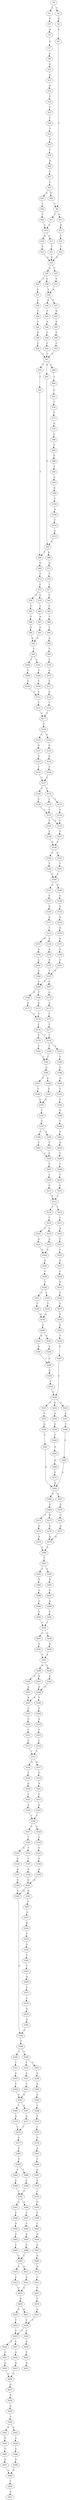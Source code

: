 strict digraph  {
	S0 -> S1 [ label = T ];
	S0 -> S2 [ label = T ];
	S1 -> S3 [ label = T ];
	S2 -> S4 [ label = G ];
	S3 -> S5 [ label = A ];
	S4 -> S6 [ label = G ];
	S5 -> S7 [ label = G ];
	S6 -> S8 [ label = T ];
	S7 -> S9 [ label = C ];
	S8 -> S10 [ label = C ];
	S8 -> S11 [ label = T ];
	S9 -> S12 [ label = G ];
	S10 -> S13 [ label = T ];
	S11 -> S14 [ label = T ];
	S12 -> S15 [ label = G ];
	S13 -> S16 [ label = T ];
	S14 -> S17 [ label = C ];
	S14 -> S18 [ label = G ];
	S15 -> S19 [ label = G ];
	S16 -> S20 [ label = T ];
	S17 -> S21 [ label = T ];
	S18 -> S22 [ label = T ];
	S19 -> S23 [ label = T ];
	S20 -> S24 [ label = G ];
	S21 -> S24 [ label = G ];
	S22 -> S24 [ label = G ];
	S23 -> S25 [ label = C ];
	S24 -> S26 [ label = A ];
	S24 -> S27 [ label = T ];
	S25 -> S28 [ label = C ];
	S26 -> S29 [ label = T ];
	S26 -> S30 [ label = C ];
	S27 -> S31 [ label = C ];
	S28 -> S32 [ label = T ];
	S29 -> S33 [ label = C ];
	S30 -> S34 [ label = A ];
	S31 -> S34 [ label = A ];
	S32 -> S35 [ label = C ];
	S33 -> S36 [ label = C ];
	S34 -> S37 [ label = G ];
	S34 -> S38 [ label = A ];
	S35 -> S39 [ label = T ];
	S36 -> S40 [ label = T ];
	S37 -> S41 [ label = G ];
	S38 -> S42 [ label = T ];
	S39 -> S43 [ label = A ];
	S40 -> S44 [ label = T ];
	S41 -> S45 [ label = G ];
	S42 -> S46 [ label = A ];
	S43 -> S47 [ label = C ];
	S44 -> S48 [ label = G ];
	S45 -> S49 [ label = T ];
	S46 -> S50 [ label = C ];
	S47 -> S51 [ label = C ];
	S48 -> S52 [ label = C ];
	S49 -> S53 [ label = C ];
	S50 -> S54 [ label = C ];
	S51 -> S55 [ label = A ];
	S51 -> S56 [ label = G ];
	S52 -> S57 [ label = T ];
	S53 -> S57 [ label = T ];
	S54 -> S57 [ label = T ];
	S55 -> S58 [ label = C ];
	S56 -> S8 [ label = T ];
	S57 -> S59 [ label = C ];
	S57 -> S60 [ label = C ];
	S57 -> S61 [ label = A ];
	S58 -> S62 [ label = T ];
	S59 -> S63 [ label = C ];
	S60 -> S64 [ label = T ];
	S61 -> S65 [ label = C ];
	S62 -> S14 [ label = T ];
	S63 -> S66 [ label = T ];
	S64 -> S67 [ label = G ];
	S65 -> S68 [ label = G ];
	S65 -> S66 [ label = T ];
	S66 -> S69 [ label = G ];
	S67 -> S70 [ label = T ];
	S68 -> S71 [ label = A ];
	S69 -> S72 [ label = T ];
	S70 -> S73 [ label = T ];
	S71 -> S74 [ label = T ];
	S72 -> S75 [ label = C ];
	S73 -> S76 [ label = G ];
	S74 -> S77 [ label = T ];
	S75 -> S78 [ label = C ];
	S75 -> S79 [ label = T ];
	S76 -> S80 [ label = C ];
	S77 -> S81 [ label = C ];
	S78 -> S82 [ label = T ];
	S79 -> S83 [ label = T ];
	S80 -> S84 [ label = G ];
	S81 -> S85 [ label = C ];
	S82 -> S86 [ label = T ];
	S83 -> S87 [ label = A ];
	S84 -> S88 [ label = A ];
	S85 -> S89 [ label = T ];
	S86 -> S90 [ label = G ];
	S87 -> S91 [ label = G ];
	S88 -> S92 [ label = A ];
	S89 -> S93 [ label = T ];
	S90 -> S94 [ label = G ];
	S91 -> S94 [ label = G ];
	S92 -> S95 [ label = G ];
	S93 -> S96 [ label = A ];
	S94 -> S97 [ label = T ];
	S95 -> S98 [ label = G ];
	S96 -> S99 [ label = T ];
	S97 -> S100 [ label = C ];
	S97 -> S101 [ label = G ];
	S98 -> S102 [ label = T ];
	S99 -> S103 [ label = T ];
	S100 -> S104 [ label = C ];
	S101 -> S105 [ label = T ];
	S102 -> S106 [ label = A ];
	S103 -> S107 [ label = A ];
	S104 -> S108 [ label = T ];
	S105 -> S109 [ label = T ];
	S106 -> S110 [ label = T ];
	S107 -> S111 [ label = T ];
	S108 -> S112 [ label = C ];
	S109 -> S112 [ label = C ];
	S110 -> S113 [ label = A ];
	S111 -> S114 [ label = A ];
	S112 -> S115 [ label = T ];
	S113 -> S65 [ label = C ];
	S114 -> S116 [ label = T ];
	S115 -> S117 [ label = T ];
	S116 -> S117 [ label = T ];
	S117 -> S118 [ label = C ];
	S118 -> S119 [ label = C ];
	S118 -> S120 [ label = G ];
	S119 -> S121 [ label = G ];
	S120 -> S122 [ label = G ];
	S121 -> S123 [ label = G ];
	S122 -> S124 [ label = A ];
	S123 -> S125 [ label = T ];
	S124 -> S126 [ label = T ];
	S125 -> S127 [ label = G ];
	S126 -> S127 [ label = G ];
	S127 -> S128 [ label = G ];
	S127 -> S129 [ label = T ];
	S128 -> S130 [ label = C ];
	S129 -> S131 [ label = T ];
	S129 -> S132 [ label = C ];
	S130 -> S133 [ label = T ];
	S131 -> S134 [ label = T ];
	S132 -> S133 [ label = T ];
	S133 -> S135 [ label = C ];
	S133 -> S136 [ label = T ];
	S134 -> S135 [ label = C ];
	S135 -> S137 [ label = T ];
	S136 -> S138 [ label = T ];
	S137 -> S139 [ label = C ];
	S138 -> S139 [ label = C ];
	S139 -> S140 [ label = C ];
	S139 -> S141 [ label = G ];
	S140 -> S142 [ label = T ];
	S141 -> S143 [ label = T ];
	S142 -> S144 [ label = C ];
	S143 -> S144 [ label = C ];
	S144 -> S145 [ label = C ];
	S144 -> S146 [ label = T ];
	S145 -> S147 [ label = G ];
	S146 -> S148 [ label = C ];
	S147 -> S149 [ label = G ];
	S148 -> S150 [ label = T ];
	S149 -> S151 [ label = G ];
	S150 -> S152 [ label = G ];
	S151 -> S153 [ label = T ];
	S152 -> S154 [ label = G ];
	S153 -> S155 [ label = G ];
	S153 -> S156 [ label = A ];
	S154 -> S157 [ label = G ];
	S155 -> S158 [ label = G ];
	S156 -> S159 [ label = A ];
	S157 -> S160 [ label = T ];
	S158 -> S161 [ label = C ];
	S159 -> S162 [ label = T ];
	S160 -> S163 [ label = T ];
	S161 -> S164 [ label = T ];
	S162 -> S165 [ label = T ];
	S163 -> S165 [ label = T ];
	S164 -> S166 [ label = T ];
	S165 -> S167 [ label = C ];
	S165 -> S166 [ label = T ];
	S166 -> S168 [ label = G ];
	S166 -> S169 [ label = T ];
	S167 -> S170 [ label = C ];
	S168 -> S171 [ label = A ];
	S169 -> S172 [ label = A ];
	S170 -> S173 [ label = A ];
	S171 -> S174 [ label = C ];
	S172 -> S174 [ label = C ];
	S173 -> S175 [ label = T ];
	S174 -> S176 [ label = T ];
	S175 -> S177 [ label = T ];
	S176 -> S178 [ label = T ];
	S176 -> S179 [ label = C ];
	S177 -> S178 [ label = T ];
	S178 -> S180 [ label = T ];
	S178 -> S181 [ label = C ];
	S179 -> S182 [ label = T ];
	S180 -> S183 [ label = C ];
	S181 -> S184 [ label = G ];
	S182 -> S183 [ label = C ];
	S183 -> S185 [ label = G ];
	S184 -> S186 [ label = G ];
	S185 -> S187 [ label = T ];
	S185 -> S188 [ label = G ];
	S186 -> S189 [ label = A ];
	S187 -> S190 [ label = T ];
	S188 -> S191 [ label = T ];
	S189 -> S192 [ label = T ];
	S190 -> S193 [ label = G ];
	S191 -> S193 [ label = G ];
	S192 -> S194 [ label = T ];
	S193 -> S195 [ label = T ];
	S194 -> S196 [ label = A ];
	S195 -> S197 [ label = T ];
	S196 -> S198 [ label = T ];
	S197 -> S199 [ label = T ];
	S197 -> S200 [ label = A ];
	S198 -> S201 [ label = G ];
	S199 -> S202 [ label = T ];
	S200 -> S203 [ label = T ];
	S201 -> S204 [ label = A ];
	S202 -> S205 [ label = C ];
	S203 -> S205 [ label = C ];
	S204 -> S206 [ label = T ];
	S205 -> S207 [ label = T ];
	S206 -> S208 [ label = T ];
	S207 -> S209 [ label = C ];
	S208 -> S210 [ label = T ];
	S209 -> S211 [ label = G ];
	S210 -> S212 [ label = G ];
	S211 -> S213 [ label = T ];
	S212 -> S213 [ label = T ];
	S213 -> S214 [ label = T ];
	S213 -> S215 [ label = T ];
	S214 -> S216 [ label = T ];
	S215 -> S217 [ label = C ];
	S216 -> S218 [ label = A ];
	S216 -> S219 [ label = G ];
	S217 -> S220 [ label = A ];
	S218 -> S221 [ label = A ];
	S219 -> S222 [ label = A ];
	S220 -> S223 [ label = T ];
	S221 -> S224 [ label = G ];
	S222 -> S224 [ label = G ];
	S223 -> S225 [ label = T ];
	S224 -> S226 [ label = G ];
	S225 -> S227 [ label = A ];
	S226 -> S228 [ label = G ];
	S227 -> S229 [ label = C ];
	S228 -> S230 [ label = T ];
	S229 -> S231 [ label = T ];
	S230 -> S232 [ label = C ];
	S230 -> S233 [ label = T ];
	S231 -> S234 [ label = T ];
	S232 -> S235 [ label = T ];
	S233 -> S236 [ label = T ];
	S234 -> S237 [ label = T ];
	S235 -> S238 [ label = A ];
	S236 -> S238 [ label = A ];
	S237 -> S239 [ label = T ];
	S238 -> S240 [ label = C ];
	S239 -> S241 [ label = C ];
	S240 -> S242 [ label = A ];
	S240 -> S243 [ label = G ];
	S241 -> S244 [ label = T ];
	S242 -> S245 [ label = A ];
	S243 -> S246 [ label = A ];
	S244 -> S247 [ label = T ];
	S245 -> S248 [ label = C ];
	S246 -> S248 [ label = C ];
	S247 -> S249 [ label = C ];
	S248 -> S250 [ label = C ];
	S249 -> S251 [ label = C ];
	S249 -> S252 [ label = C ];
	S249 -> S253 [ label = T ];
	S250 -> S254 [ label = T ];
	S251 -> S255 [ label = T ];
	S252 -> S256 [ label = G ];
	S253 -> S257 [ label = T ];
	S254 -> S249 [ label = C ];
	S255 -> S258 [ label = G ];
	S256 -> S259 [ label = C ];
	S257 -> S260 [ label = T ];
	S258 -> S261 [ label = C ];
	S259 -> S262 [ label = C ];
	S260 -> S263 [ label = C ];
	S261 -> S264 [ label = A ];
	S262 -> S265 [ label = A ];
	S263 -> S264 [ label = A ];
	S264 -> S266 [ label = G ];
	S264 -> S267 [ label = A ];
	S265 -> S268 [ label = A ];
	S266 -> S269 [ label = G ];
	S267 -> S270 [ label = A ];
	S268 -> S271 [ label = C ];
	S269 -> S272 [ label = T ];
	S269 -> S273 [ label = A ];
	S270 -> S274 [ label = G ];
	S271 -> S264 [ label = A ];
	S272 -> S275 [ label = G ];
	S273 -> S276 [ label = A ];
	S274 -> S277 [ label = A ];
	S275 -> S278 [ label = G ];
	S276 -> S279 [ label = G ];
	S277 -> S279 [ label = G ];
	S278 -> S280 [ label = G ];
	S279 -> S280 [ label = G ];
	S280 -> S281 [ label = T ];
	S281 -> S282 [ label = A ];
	S281 -> S283 [ label = C ];
	S282 -> S284 [ label = G ];
	S283 -> S285 [ label = A ];
	S284 -> S286 [ label = G ];
	S285 -> S287 [ label = G ];
	S286 -> S288 [ label = T ];
	S287 -> S289 [ label = A ];
	S288 -> S290 [ label = C ];
	S289 -> S291 [ label = C ];
	S290 -> S292 [ label = C ];
	S291 -> S292 [ label = C ];
	S292 -> S293 [ label = C ];
	S292 -> S294 [ label = G ];
	S293 -> S295 [ label = G ];
	S294 -> S296 [ label = G ];
	S295 -> S297 [ label = A ];
	S296 -> S297 [ label = A ];
	S297 -> S298 [ label = A ];
	S297 -> S299 [ label = C ];
	S298 -> S300 [ label = G ];
	S298 -> S301 [ label = A ];
	S299 -> S302 [ label = A ];
	S300 -> S303 [ label = A ];
	S301 -> S304 [ label = A ];
	S302 -> S304 [ label = A ];
	S303 -> S305 [ label = A ];
	S304 -> S306 [ label = T ];
	S304 -> S305 [ label = A ];
	S305 -> S307 [ label = C ];
	S306 -> S308 [ label = G ];
	S307 -> S309 [ label = C ];
	S308 -> S310 [ label = A ];
	S309 -> S311 [ label = T ];
	S310 -> S312 [ label = C ];
	S311 -> S313 [ label = C ];
	S312 -> S314 [ label = C ];
	S313 -> S315 [ label = T ];
	S314 -> S315 [ label = T ];
	S315 -> S316 [ label = G ];
	S315 -> S317 [ label = A ];
	S316 -> S318 [ label = T ];
	S317 -> S319 [ label = C ];
	S318 -> S320 [ label = G ];
	S319 -> S321 [ label = A ];
	S320 -> S322 [ label = T ];
	S321 -> S323 [ label = C ];
	S322 -> S324 [ label = A ];
	S323 -> S325 [ label = A ];
	S324 -> S326 [ label = T ];
	S325 -> S326 [ label = T ];
	S326 -> S327 [ label = G ];
	S326 -> S328 [ label = T ];
	S327 -> S329 [ label = T ];
	S328 -> S330 [ label = T ];
	S329 -> S331 [ label = A ];
	S329 -> S332 [ label = T ];
	S330 -> S333 [ label = C ];
	S331 -> S334 [ label = G ];
	S332 -> S335 [ label = C ];
	S333 -> S336 [ label = G ];
	S334 -> S337 [ label = G ];
	S335 -> S338 [ label = A ];
	S336 -> S339 [ label = A ];
	S337 -> S340 [ label = G ];
	S338 -> S341 [ label = G ];
	S339 -> S341 [ label = G ];
	S340 -> S342 [ label = G ];
	S341 -> S343 [ label = G ];
	S341 -> S342 [ label = G ];
	S342 -> S344 [ label = G ];
	S343 -> S345 [ label = T ];
	S344 -> S346 [ label = T ];
	S345 -> S347 [ label = G ];
	S346 -> S348 [ label = T ];
	S346 -> S349 [ label = C ];
	S347 -> S350 [ label = A ];
	S348 -> S351 [ label = T ];
	S349 -> S352 [ label = C ];
	S349 -> S353 [ label = T ];
	S350 -> S354 [ label = T ];
	S351 -> S355 [ label = C ];
	S352 -> S356 [ label = A ];
	S353 -> S357 [ label = G ];
	S354 -> S358 [ label = A ];
	S355 -> S359 [ label = T ];
	S356 -> S360 [ label = A ];
	S357 -> S361 [ label = T ];
	S358 -> S362 [ label = C ];
	S359 -> S363 [ label = G ];
	S360 -> S364 [ label = A ];
	S361 -> S363 [ label = G ];
	S362 -> S365 [ label = T ];
	S363 -> S366 [ label = C ];
	S363 -> S367 [ label = A ];
	S364 -> S368 [ label = C ];
	S365 -> S369 [ label = A ];
	S366 -> S370 [ label = A ];
	S367 -> S371 [ label = A ];
	S368 -> S372 [ label = T ];
	S369 -> S373 [ label = C ];
	S370 -> S374 [ label = T ];
	S371 -> S374 [ label = T ];
	S372 -> S375 [ label = C ];
	S373 -> S376 [ label = C ];
	S374 -> S377 [ label = C ];
	S375 -> S378 [ label = T ];
	S376 -> S379 [ label = G ];
	S377 -> S380 [ label = C ];
	S378 -> S381 [ label = A ];
	S379 -> S382 [ label = G ];
	S380 -> S383 [ label = T ];
	S381 -> S384 [ label = T ];
	S382 -> S344 [ label = G ];
	S383 -> S385 [ label = C ];
	S383 -> S386 [ label = T ];
	S384 -> S387 [ label = A ];
	S385 -> S388 [ label = C ];
	S386 -> S389 [ label = C ];
	S387 -> S390 [ label = A ];
	S388 -> S391 [ label = T ];
	S389 -> S391 [ label = T ];
	S390 -> S392 [ label = C ];
	S391 -> S393 [ label = C ];
	S391 -> S394 [ label = A ];
	S392 -> S395 [ label = G ];
	S393 -> S396 [ label = T ];
	S394 -> S397 [ label = T ];
	S395 -> S398 [ label = T ];
	S396 -> S399 [ label = A ];
	S397 -> S400 [ label = C ];
	S398 -> S401 [ label = C ];
	S399 -> S402 [ label = C ];
	S400 -> S403 [ label = A ];
	S401 -> S404 [ label = A ];
	S402 -> S405 [ label = C ];
	S403 -> S406 [ label = C ];
	S404 -> S407 [ label = A ];
	S405 -> S408 [ label = C ];
	S406 -> S408 [ label = C ];
	S407 -> S409 [ label = A ];
	S408 -> S410 [ label = A ];
	S408 -> S411 [ label = G ];
	S409 -> S412 [ label = A ];
	S410 -> S413 [ label = C ];
	S411 -> S414 [ label = C ];
	S412 -> S415 [ label = C ];
	S413 -> S416 [ label = G ];
	S414 -> S416 [ label = G ];
	S415 -> S417 [ label = T ];
	S416 -> S418 [ label = G ];
	S417 -> S419 [ label = C ];
	S418 -> S420 [ label = G ];
	S418 -> S421 [ label = A ];
	S419 -> S422 [ label = A ];
	S420 -> S423 [ label = C ];
	S421 -> S424 [ label = C ];
	S422 -> S424 [ label = C ];
	S423 -> S425 [ label = T ];
	S424 -> S426 [ label = C ];
	S424 -> S425 [ label = T ];
	S425 -> S427 [ label = C ];
	S425 -> S428 [ label = T ];
	S426 -> S429 [ label = G ];
	S427 -> S430 [ label = A ];
	S428 -> S431 [ label = C ];
	S429 -> S432 [ label = T ];
	S430 -> S433 [ label = A ];
	S431 -> S434 [ label = A ];
	S432 -> S435 [ label = A ];
	S433 -> S436 [ label = G ];
	S434 -> S436 [ label = G ];
	S436 -> S437 [ label = G ];
	S437 -> S438 [ label = T ];
	S438 -> S439 [ label = C ];
	S439 -> S440 [ label = T ];
	S440 -> S441 [ label = G ];
	S440 -> S442 [ label = A ];
	S441 -> S443 [ label = G ];
	S442 -> S444 [ label = C ];
	S443 -> S445 [ label = C ];
	S444 -> S446 [ label = G ];
	S445 -> S447 [ label = G ];
	S446 -> S448 [ label = G ];
	S447 -> S449 [ label = G ];
	S448 -> S449 [ label = G ];
	S449 -> S450 [ label = T ];
	S450 -> S451 [ label = A ];
}
